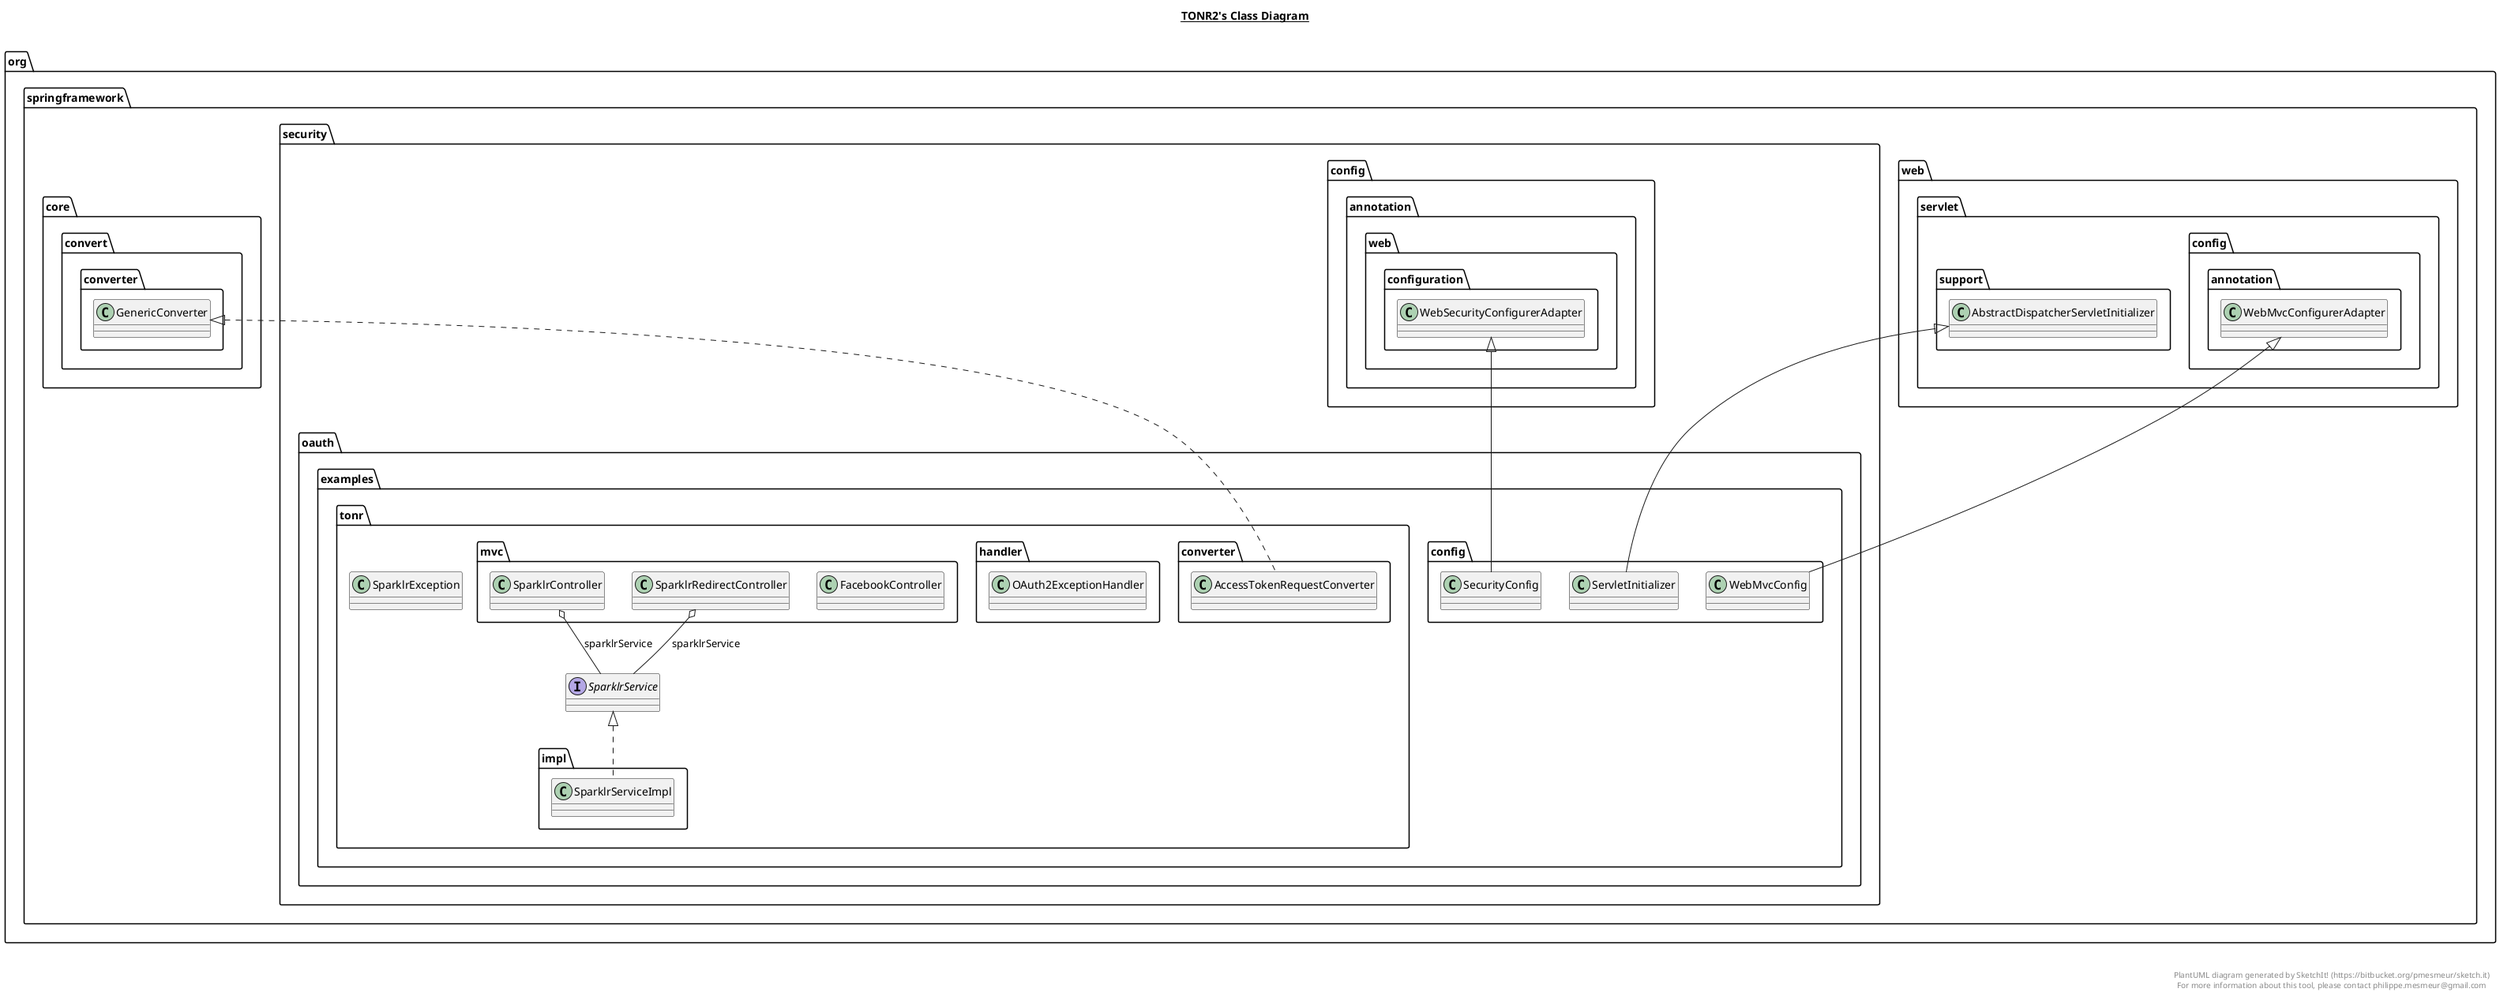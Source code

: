 @startuml

title __TONR2's Class Diagram__\n

  namespace org.springframework.security.oauth.examples.config {
    class org.springframework.security.oauth.examples.config.SecurityConfig {
    }
  }
  

  namespace org.springframework.security.oauth.examples.config {
    class org.springframework.security.oauth.examples.config.ServletInitializer {
    }
  }
  

  namespace org.springframework.security.oauth.examples.config {
    class org.springframework.security.oauth.examples.config.WebMvcConfig {
    }
  }
  

  namespace org.springframework.security.oauth.examples.tonr {
    class org.springframework.security.oauth.examples.tonr.SparklrException {
    }
  }
  

  namespace org.springframework.security.oauth.examples.tonr {
    interface org.springframework.security.oauth.examples.tonr.SparklrService {
    }
  }
  

  namespace org.springframework.security.oauth.examples.tonr {
    namespace converter {
      class org.springframework.security.oauth.examples.tonr.converter.AccessTokenRequestConverter {
      }
    }
  }
  

  namespace org.springframework.security.oauth.examples.tonr {
    namespace handler {
      class org.springframework.security.oauth.examples.tonr.handler.OAuth2ExceptionHandler {
      }
    }
  }
  

  namespace org.springframework.security.oauth.examples.tonr {
    namespace impl {
      class org.springframework.security.oauth.examples.tonr.impl.SparklrServiceImpl {
      }
    }
  }
  

  namespace org.springframework.security.oauth.examples.tonr {
    namespace mvc {
      class org.springframework.security.oauth.examples.tonr.mvc.FacebookController {
      }
    }
  }
  

  namespace org.springframework.security.oauth.examples.tonr {
    namespace mvc {
      class org.springframework.security.oauth.examples.tonr.mvc.SparklrController {
      }
    }
  }
  

  namespace org.springframework.security.oauth.examples.tonr {
    namespace mvc {
      class org.springframework.security.oauth.examples.tonr.mvc.SparklrRedirectController {
      }
    }
  }
  

  org.springframework.security.oauth.examples.config.SecurityConfig -up-|> org.springframework.security.config.annotation.web.configuration.WebSecurityConfigurerAdapter
  org.springframework.security.oauth.examples.config.ServletInitializer -up-|> org.springframework.web.servlet.support.AbstractDispatcherServletInitializer
  org.springframework.security.oauth.examples.config.WebMvcConfig -up-|> org.springframework.web.servlet.config.annotation.WebMvcConfigurerAdapter
  org.springframework.security.oauth.examples.tonr.converter.AccessTokenRequestConverter .up.|> org.springframework.core.convert.converter.GenericConverter
  org.springframework.security.oauth.examples.tonr.impl.SparklrServiceImpl .up.|> org.springframework.security.oauth.examples.tonr.SparklrService
  org.springframework.security.oauth.examples.tonr.mvc.SparklrController o-- org.springframework.security.oauth.examples.tonr.SparklrService : sparklrService
  org.springframework.security.oauth.examples.tonr.mvc.SparklrRedirectController o-- org.springframework.security.oauth.examples.tonr.SparklrService : sparklrService


right footer


PlantUML diagram generated by SketchIt! (https://bitbucket.org/pmesmeur/sketch.it)
For more information about this tool, please contact philippe.mesmeur@gmail.com
endfooter

@enduml
